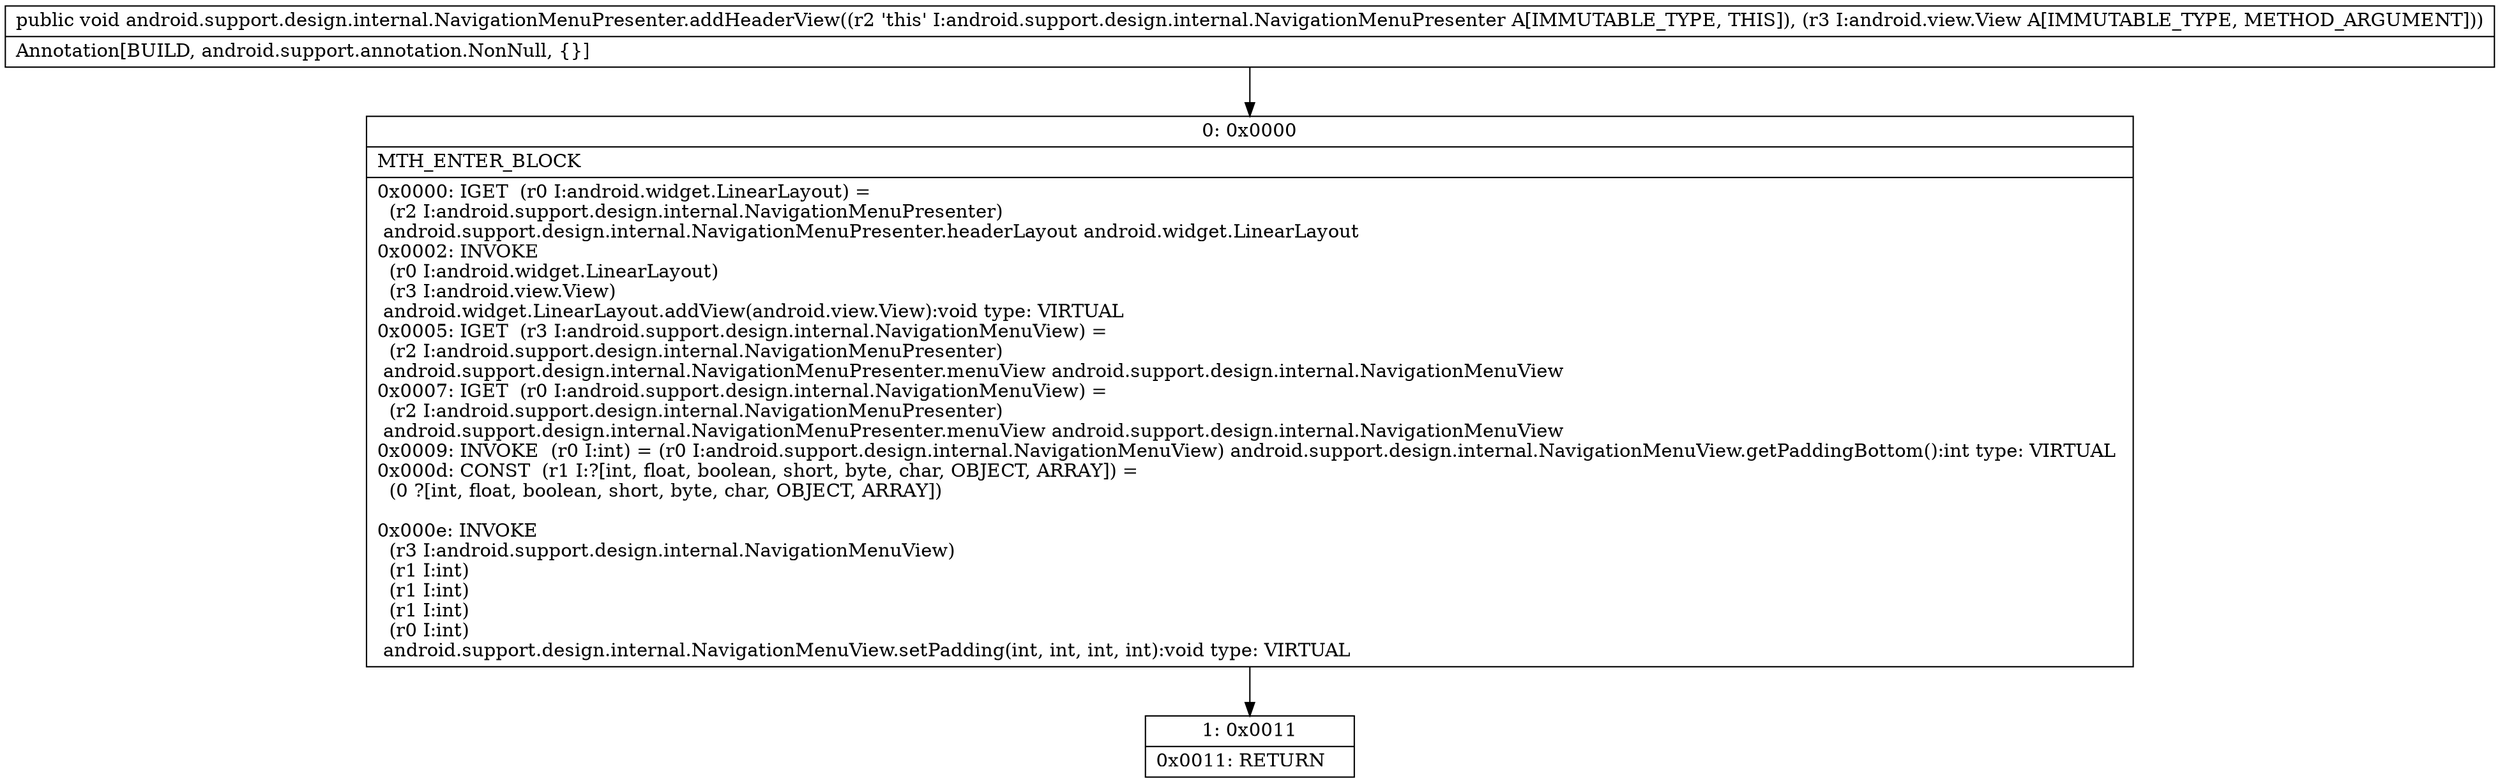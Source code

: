 digraph "CFG forandroid.support.design.internal.NavigationMenuPresenter.addHeaderView(Landroid\/view\/View;)V" {
Node_0 [shape=record,label="{0\:\ 0x0000|MTH_ENTER_BLOCK\l|0x0000: IGET  (r0 I:android.widget.LinearLayout) = \l  (r2 I:android.support.design.internal.NavigationMenuPresenter)\l android.support.design.internal.NavigationMenuPresenter.headerLayout android.widget.LinearLayout \l0x0002: INVOKE  \l  (r0 I:android.widget.LinearLayout)\l  (r3 I:android.view.View)\l android.widget.LinearLayout.addView(android.view.View):void type: VIRTUAL \l0x0005: IGET  (r3 I:android.support.design.internal.NavigationMenuView) = \l  (r2 I:android.support.design.internal.NavigationMenuPresenter)\l android.support.design.internal.NavigationMenuPresenter.menuView android.support.design.internal.NavigationMenuView \l0x0007: IGET  (r0 I:android.support.design.internal.NavigationMenuView) = \l  (r2 I:android.support.design.internal.NavigationMenuPresenter)\l android.support.design.internal.NavigationMenuPresenter.menuView android.support.design.internal.NavigationMenuView \l0x0009: INVOKE  (r0 I:int) = (r0 I:android.support.design.internal.NavigationMenuView) android.support.design.internal.NavigationMenuView.getPaddingBottom():int type: VIRTUAL \l0x000d: CONST  (r1 I:?[int, float, boolean, short, byte, char, OBJECT, ARRAY]) = \l  (0 ?[int, float, boolean, short, byte, char, OBJECT, ARRAY])\l \l0x000e: INVOKE  \l  (r3 I:android.support.design.internal.NavigationMenuView)\l  (r1 I:int)\l  (r1 I:int)\l  (r1 I:int)\l  (r0 I:int)\l android.support.design.internal.NavigationMenuView.setPadding(int, int, int, int):void type: VIRTUAL \l}"];
Node_1 [shape=record,label="{1\:\ 0x0011|0x0011: RETURN   \l}"];
MethodNode[shape=record,label="{public void android.support.design.internal.NavigationMenuPresenter.addHeaderView((r2 'this' I:android.support.design.internal.NavigationMenuPresenter A[IMMUTABLE_TYPE, THIS]), (r3 I:android.view.View A[IMMUTABLE_TYPE, METHOD_ARGUMENT]))  | Annotation[BUILD, android.support.annotation.NonNull, \{\}]\l}"];
MethodNode -> Node_0;
Node_0 -> Node_1;
}

